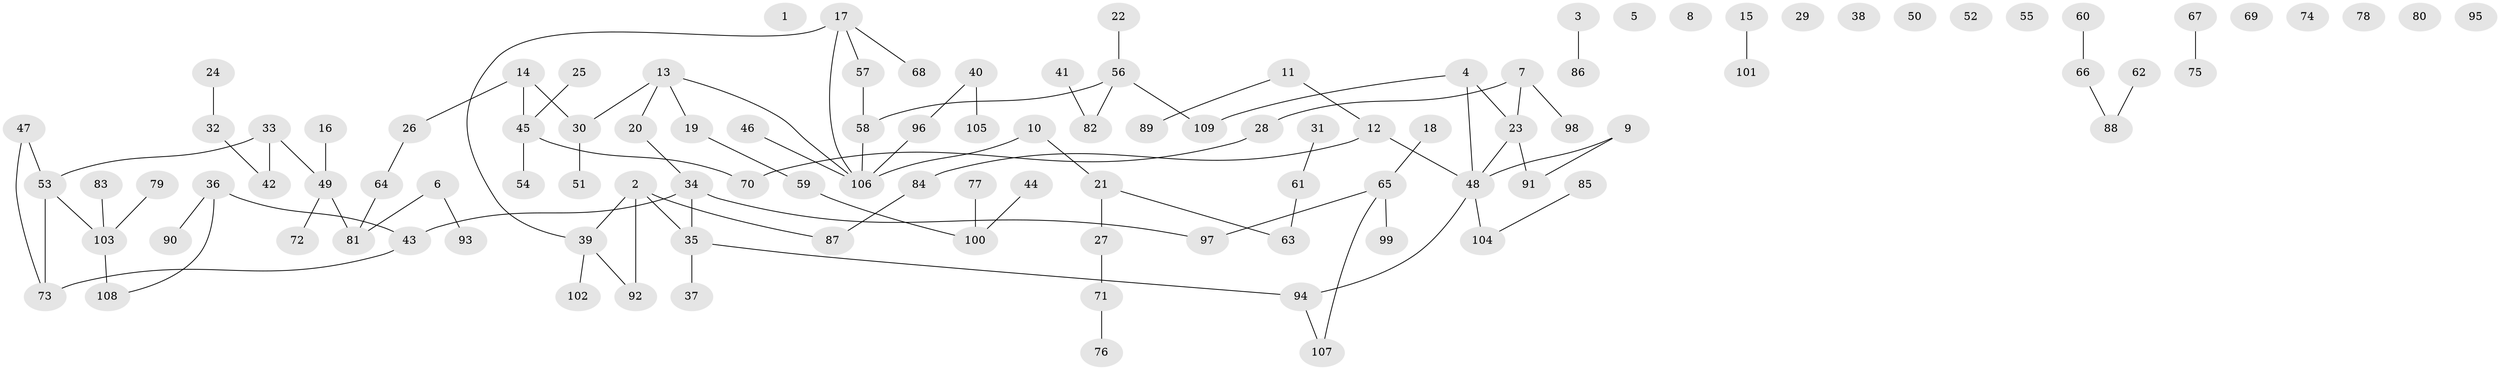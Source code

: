 // coarse degree distribution, {0: 0.2, 4: 0.05333333333333334, 6: 0.02666666666666667, 1: 0.30666666666666664, 3: 0.2, 2: 0.18666666666666668, 5: 0.02666666666666667}
// Generated by graph-tools (version 1.1) at 2025/41/03/06/25 10:41:19]
// undirected, 109 vertices, 103 edges
graph export_dot {
graph [start="1"]
  node [color=gray90,style=filled];
  1;
  2;
  3;
  4;
  5;
  6;
  7;
  8;
  9;
  10;
  11;
  12;
  13;
  14;
  15;
  16;
  17;
  18;
  19;
  20;
  21;
  22;
  23;
  24;
  25;
  26;
  27;
  28;
  29;
  30;
  31;
  32;
  33;
  34;
  35;
  36;
  37;
  38;
  39;
  40;
  41;
  42;
  43;
  44;
  45;
  46;
  47;
  48;
  49;
  50;
  51;
  52;
  53;
  54;
  55;
  56;
  57;
  58;
  59;
  60;
  61;
  62;
  63;
  64;
  65;
  66;
  67;
  68;
  69;
  70;
  71;
  72;
  73;
  74;
  75;
  76;
  77;
  78;
  79;
  80;
  81;
  82;
  83;
  84;
  85;
  86;
  87;
  88;
  89;
  90;
  91;
  92;
  93;
  94;
  95;
  96;
  97;
  98;
  99;
  100;
  101;
  102;
  103;
  104;
  105;
  106;
  107;
  108;
  109;
  2 -- 35;
  2 -- 39;
  2 -- 87;
  2 -- 92;
  3 -- 86;
  4 -- 23;
  4 -- 48;
  4 -- 109;
  6 -- 81;
  6 -- 93;
  7 -- 23;
  7 -- 28;
  7 -- 98;
  9 -- 48;
  9 -- 91;
  10 -- 21;
  10 -- 106;
  11 -- 12;
  11 -- 89;
  12 -- 48;
  12 -- 84;
  13 -- 19;
  13 -- 20;
  13 -- 30;
  13 -- 106;
  14 -- 26;
  14 -- 30;
  14 -- 45;
  15 -- 101;
  16 -- 49;
  17 -- 39;
  17 -- 57;
  17 -- 68;
  17 -- 106;
  18 -- 65;
  19 -- 59;
  20 -- 34;
  21 -- 27;
  21 -- 63;
  22 -- 56;
  23 -- 48;
  23 -- 91;
  24 -- 32;
  25 -- 45;
  26 -- 64;
  27 -- 71;
  28 -- 70;
  30 -- 51;
  31 -- 61;
  32 -- 42;
  33 -- 42;
  33 -- 49;
  33 -- 53;
  34 -- 35;
  34 -- 43;
  34 -- 97;
  35 -- 37;
  35 -- 94;
  36 -- 43;
  36 -- 90;
  36 -- 108;
  39 -- 92;
  39 -- 102;
  40 -- 96;
  40 -- 105;
  41 -- 82;
  43 -- 73;
  44 -- 100;
  45 -- 54;
  45 -- 70;
  46 -- 106;
  47 -- 53;
  47 -- 73;
  48 -- 94;
  48 -- 104;
  49 -- 72;
  49 -- 81;
  53 -- 73;
  53 -- 103;
  56 -- 58;
  56 -- 82;
  56 -- 109;
  57 -- 58;
  58 -- 106;
  59 -- 100;
  60 -- 66;
  61 -- 63;
  62 -- 88;
  64 -- 81;
  65 -- 97;
  65 -- 99;
  65 -- 107;
  66 -- 88;
  67 -- 75;
  71 -- 76;
  77 -- 100;
  79 -- 103;
  83 -- 103;
  84 -- 87;
  85 -- 104;
  94 -- 107;
  96 -- 106;
  103 -- 108;
}
